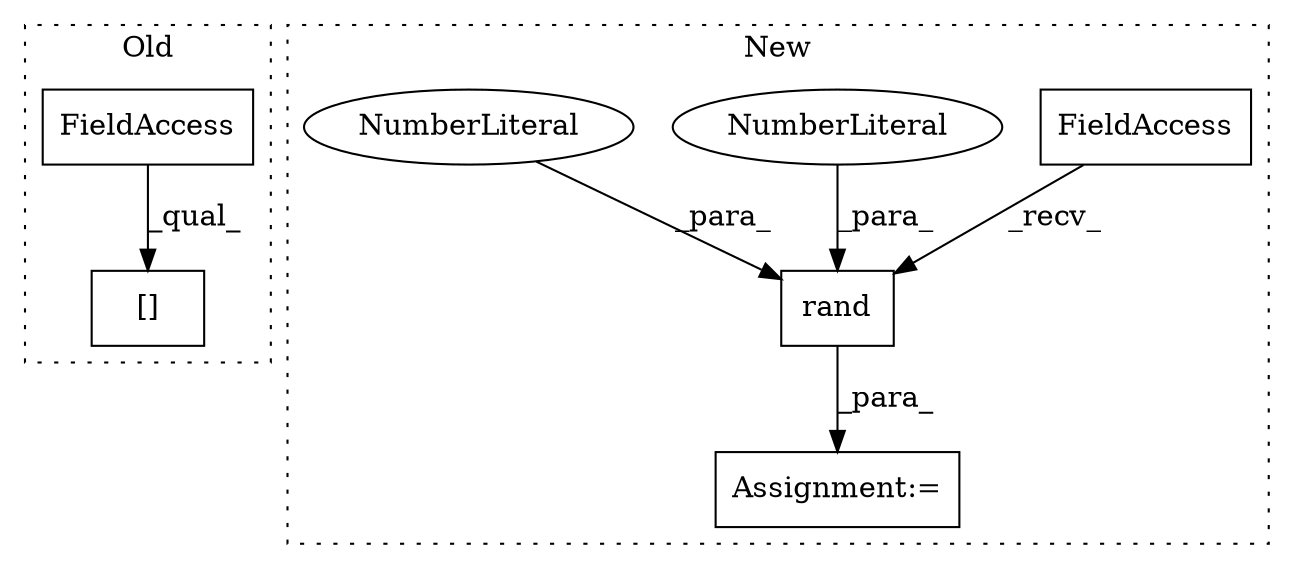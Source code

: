 digraph G {
subgraph cluster0 {
1 [label="[]" a="2" s="835,871" l="18,1" shape="box"];
7 [label="FieldAccess" a="22" s="835" l="17" shape="box"];
label = "Old";
style="dotted";
}
subgraph cluster1 {
2 [label="rand" a="32" s="657,671" l="5,1" shape="box"];
3 [label="FieldAccess" a="22" s="644" l="12" shape="box"];
4 [label="Assignment:=" a="7" s="643" l="1" shape="box"];
5 [label="NumberLiteral" a="34" s="670" l="1" shape="ellipse"];
6 [label="NumberLiteral" a="34" s="662" l="1" shape="ellipse"];
label = "New";
style="dotted";
}
2 -> 4 [label="_para_"];
3 -> 2 [label="_recv_"];
5 -> 2 [label="_para_"];
6 -> 2 [label="_para_"];
7 -> 1 [label="_qual_"];
}